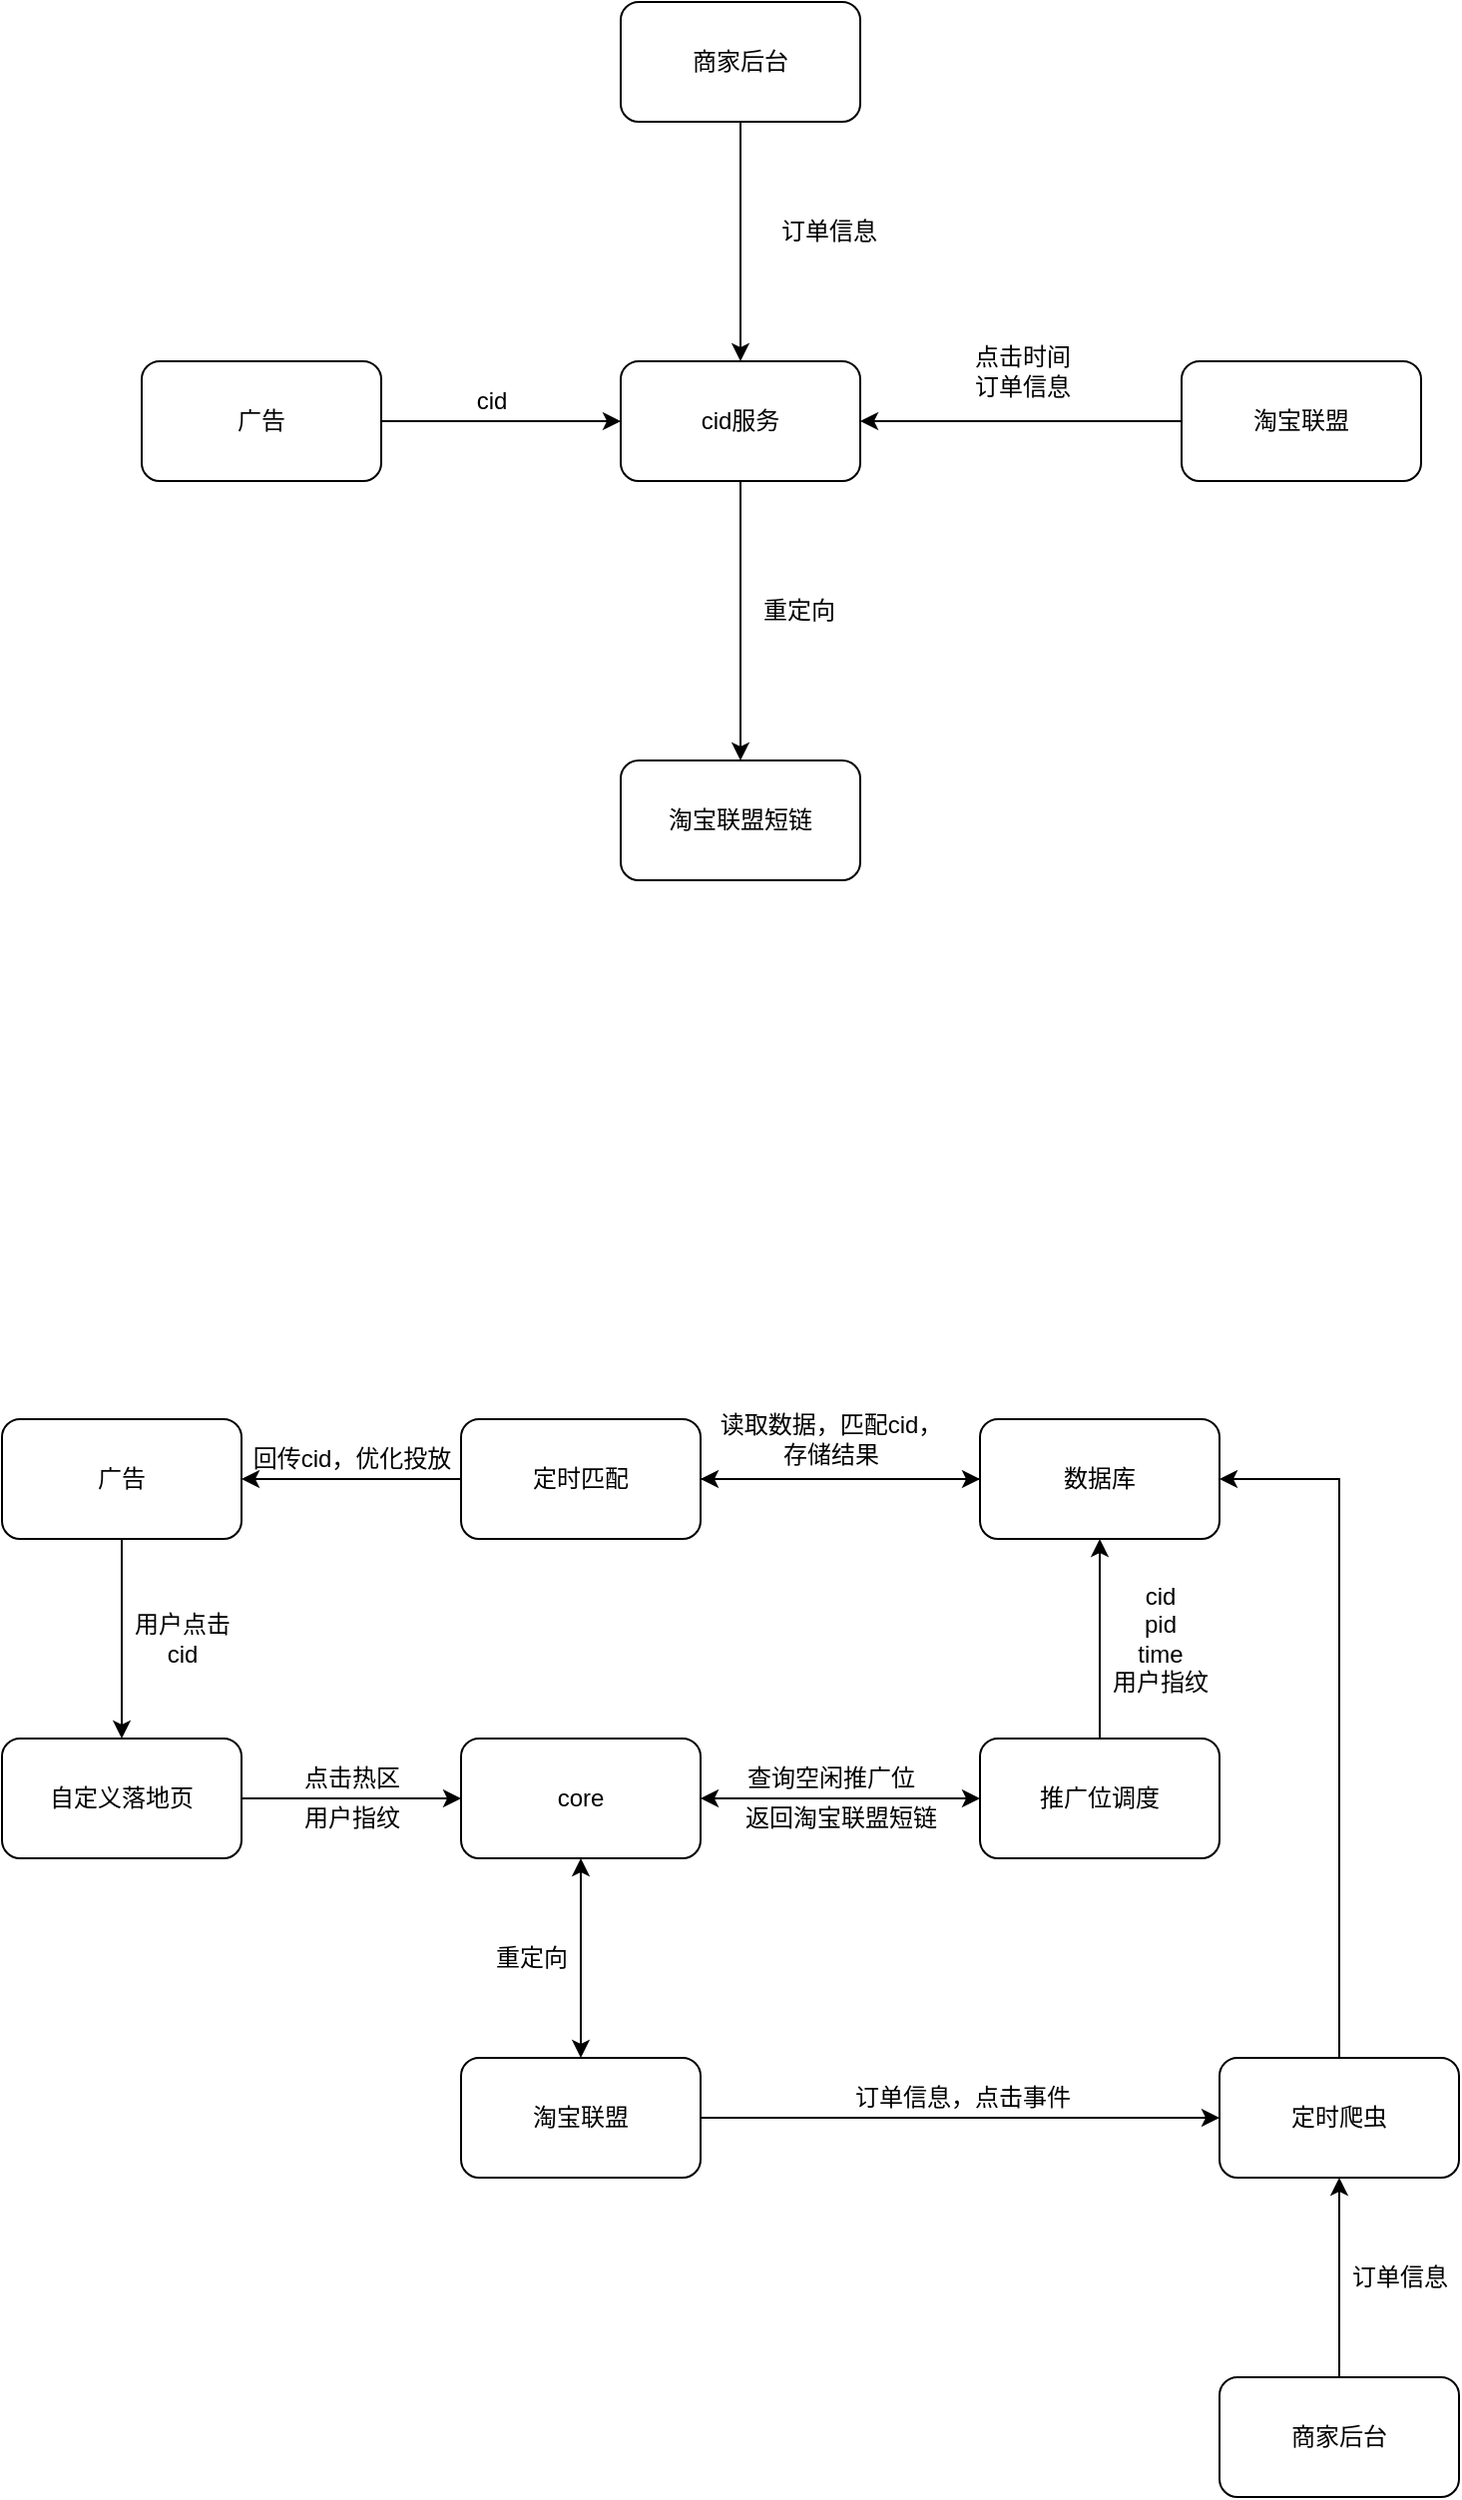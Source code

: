 <mxfile version="19.0.3" type="github" pages="2">
  <diagram id="D_swciktnPdjb46JudOr" name="Page-1">
    <mxGraphModel dx="1422" dy="804" grid="1" gridSize="10" guides="1" tooltips="1" connect="1" arrows="1" fold="1" page="1" pageScale="1" pageWidth="827" pageHeight="1169" math="0" shadow="0">
      <root>
        <mxCell id="0" />
        <mxCell id="1" parent="0" />
        <mxCell id="DQPmgrzYjxP60koyYohO-20" style="edgeStyle=orthogonalEdgeStyle;rounded=0;orthogonalLoop=1;jettySize=auto;html=1;entryX=0;entryY=0.5;entryDx=0;entryDy=0;" edge="1" parent="1" source="DQPmgrzYjxP60koyYohO-1" target="DQPmgrzYjxP60koyYohO-19">
          <mxGeometry relative="1" as="geometry" />
        </mxCell>
        <mxCell id="DQPmgrzYjxP60koyYohO-1" value="广告" style="rounded=1;whiteSpace=wrap;html=1;" vertex="1" parent="1">
          <mxGeometry x="100" y="280" width="120" height="60" as="geometry" />
        </mxCell>
        <mxCell id="DQPmgrzYjxP60koyYohO-10" style="edgeStyle=orthogonalEdgeStyle;rounded=0;orthogonalLoop=1;jettySize=auto;html=1;exitX=0.5;exitY=1;exitDx=0;exitDy=0;entryX=0.55;entryY=0.167;entryDx=0;entryDy=0;entryPerimeter=0;strokeColor=none;" edge="1" parent="1" target="DQPmgrzYjxP60koyYohO-9">
          <mxGeometry relative="1" as="geometry">
            <mxPoint x="400" y="340" as="sourcePoint" />
            <Array as="points">
              <mxPoint x="400" y="430" />
              <mxPoint x="400" y="430" />
            </Array>
          </mxGeometry>
        </mxCell>
        <mxCell id="DQPmgrzYjxP60koyYohO-8" value="cid" style="text;html=1;align=center;verticalAlign=middle;resizable=0;points=[];autosize=1;strokeColor=none;fillColor=none;" vertex="1" parent="1">
          <mxGeometry x="260" y="290" width="30" height="20" as="geometry" />
        </mxCell>
        <mxCell id="DQPmgrzYjxP60koyYohO-9" value="淘宝联盟短链" style="rounded=1;whiteSpace=wrap;html=1;" vertex="1" parent="1">
          <mxGeometry x="340" y="480" width="120" height="60" as="geometry" />
        </mxCell>
        <mxCell id="DQPmgrzYjxP60koyYohO-17" style="edgeStyle=orthogonalEdgeStyle;rounded=0;orthogonalLoop=1;jettySize=auto;html=1;entryX=1;entryY=0.5;entryDx=0;entryDy=0;" edge="1" parent="1" source="DQPmgrzYjxP60koyYohO-16" target="DQPmgrzYjxP60koyYohO-19">
          <mxGeometry relative="1" as="geometry">
            <mxPoint x="660" y="340" as="targetPoint" />
          </mxGeometry>
        </mxCell>
        <mxCell id="DQPmgrzYjxP60koyYohO-16" value="淘宝联盟" style="rounded=1;whiteSpace=wrap;html=1;" vertex="1" parent="1">
          <mxGeometry x="621" y="280" width="120" height="60" as="geometry" />
        </mxCell>
        <mxCell id="DQPmgrzYjxP60koyYohO-18" value="点击时间&lt;br&gt;订单信息" style="text;html=1;align=center;verticalAlign=middle;resizable=0;points=[];autosize=1;strokeColor=none;fillColor=none;" vertex="1" parent="1">
          <mxGeometry x="511" y="270" width="60" height="30" as="geometry" />
        </mxCell>
        <mxCell id="DQPmgrzYjxP60koyYohO-21" style="edgeStyle=orthogonalEdgeStyle;rounded=0;orthogonalLoop=1;jettySize=auto;html=1;exitX=0.5;exitY=1;exitDx=0;exitDy=0;entryX=0.5;entryY=0;entryDx=0;entryDy=0;" edge="1" parent="1" source="DQPmgrzYjxP60koyYohO-19" target="DQPmgrzYjxP60koyYohO-9">
          <mxGeometry relative="1" as="geometry">
            <mxPoint x="400" y="280" as="targetPoint" />
          </mxGeometry>
        </mxCell>
        <mxCell id="DQPmgrzYjxP60koyYohO-19" value="cid服务" style="rounded=1;whiteSpace=wrap;html=1;" vertex="1" parent="1">
          <mxGeometry x="340" y="280" width="120" height="60" as="geometry" />
        </mxCell>
        <mxCell id="DQPmgrzYjxP60koyYohO-22" value="重定向" style="text;html=1;align=center;verticalAlign=middle;resizable=0;points=[];autosize=1;strokeColor=none;fillColor=none;" vertex="1" parent="1">
          <mxGeometry x="404" y="395" width="50" height="20" as="geometry" />
        </mxCell>
        <mxCell id="DQPmgrzYjxP60koyYohO-24" style="edgeStyle=orthogonalEdgeStyle;rounded=0;orthogonalLoop=1;jettySize=auto;html=1;entryX=0.5;entryY=0;entryDx=0;entryDy=0;" edge="1" parent="1" source="DQPmgrzYjxP60koyYohO-23" target="DQPmgrzYjxP60koyYohO-19">
          <mxGeometry relative="1" as="geometry" />
        </mxCell>
        <mxCell id="DQPmgrzYjxP60koyYohO-23" value="商家后台" style="rounded=1;whiteSpace=wrap;html=1;" vertex="1" parent="1">
          <mxGeometry x="340" y="100" width="120" height="60" as="geometry" />
        </mxCell>
        <mxCell id="DQPmgrzYjxP60koyYohO-25" value="订单信息" style="text;html=1;align=center;verticalAlign=middle;resizable=0;points=[];autosize=1;strokeColor=none;fillColor=none;" vertex="1" parent="1">
          <mxGeometry x="414" y="205" width="60" height="20" as="geometry" />
        </mxCell>
        <mxCell id="-0w_Gq1OZ1xAUIWFBaJH-15" style="edgeStyle=orthogonalEdgeStyle;rounded=0;orthogonalLoop=1;jettySize=auto;html=1;entryX=1;entryY=0.5;entryDx=0;entryDy=0;shadow=0;startArrow=none;startFill=0;" edge="1" parent="1" source="-0w_Gq1OZ1xAUIWFBaJH-2" target="-0w_Gq1OZ1xAUIWFBaJH-3">
          <mxGeometry relative="1" as="geometry">
            <Array as="points">
              <mxPoint x="700" y="840" />
            </Array>
          </mxGeometry>
        </mxCell>
        <mxCell id="-0w_Gq1OZ1xAUIWFBaJH-2" value="定时爬虫" style="rounded=1;whiteSpace=wrap;html=1;" vertex="1" parent="1">
          <mxGeometry x="640" y="1130" width="120" height="60" as="geometry" />
        </mxCell>
        <mxCell id="-0w_Gq1OZ1xAUIWFBaJH-18" style="edgeStyle=orthogonalEdgeStyle;rounded=0;orthogonalLoop=1;jettySize=auto;html=1;shadow=0;startArrow=none;startFill=0;" edge="1" parent="1" source="-0w_Gq1OZ1xAUIWFBaJH-3">
          <mxGeometry relative="1" as="geometry">
            <mxPoint x="380" y="840" as="targetPoint" />
          </mxGeometry>
        </mxCell>
        <mxCell id="-0w_Gq1OZ1xAUIWFBaJH-3" value="数据库" style="rounded=1;whiteSpace=wrap;html=1;" vertex="1" parent="1">
          <mxGeometry x="520" y="810" width="120" height="60" as="geometry" />
        </mxCell>
        <mxCell id="-0w_Gq1OZ1xAUIWFBaJH-14" style="edgeStyle=orthogonalEdgeStyle;rounded=0;orthogonalLoop=1;jettySize=auto;html=1;entryX=0;entryY=0.5;entryDx=0;entryDy=0;shadow=0;startArrow=none;startFill=0;" edge="1" parent="1" source="-0w_Gq1OZ1xAUIWFBaJH-4" target="-0w_Gq1OZ1xAUIWFBaJH-2">
          <mxGeometry relative="1" as="geometry" />
        </mxCell>
        <mxCell id="-0w_Gq1OZ1xAUIWFBaJH-4" value="淘宝联盟" style="rounded=1;whiteSpace=wrap;html=1;" vertex="1" parent="1">
          <mxGeometry x="260" y="1130" width="120" height="60" as="geometry" />
        </mxCell>
        <mxCell id="-0w_Gq1OZ1xAUIWFBaJH-13" style="edgeStyle=orthogonalEdgeStyle;rounded=0;orthogonalLoop=1;jettySize=auto;html=1;entryX=0.5;entryY=1;entryDx=0;entryDy=0;shadow=0;startArrow=none;startFill=0;" edge="1" parent="1" source="-0w_Gq1OZ1xAUIWFBaJH-5" target="-0w_Gq1OZ1xAUIWFBaJH-3">
          <mxGeometry relative="1" as="geometry" />
        </mxCell>
        <mxCell id="-0w_Gq1OZ1xAUIWFBaJH-5" value="推广位调度" style="rounded=1;whiteSpace=wrap;html=1;" vertex="1" parent="1">
          <mxGeometry x="520" y="970" width="120" height="60" as="geometry" />
        </mxCell>
        <mxCell id="-0w_Gq1OZ1xAUIWFBaJH-9" style="edgeStyle=orthogonalEdgeStyle;rounded=0;orthogonalLoop=1;jettySize=auto;html=1;entryX=0;entryY=0.5;entryDx=0;entryDy=0;startArrow=classic;startFill=1;shadow=0;" edge="1" parent="1" source="-0w_Gq1OZ1xAUIWFBaJH-6" target="-0w_Gq1OZ1xAUIWFBaJH-5">
          <mxGeometry relative="1" as="geometry" />
        </mxCell>
        <mxCell id="-0w_Gq1OZ1xAUIWFBaJH-10" style="edgeStyle=orthogonalEdgeStyle;rounded=0;orthogonalLoop=1;jettySize=auto;html=1;entryX=0.5;entryY=0;entryDx=0;entryDy=0;shadow=0;startArrow=classic;startFill=1;" edge="1" parent="1" source="-0w_Gq1OZ1xAUIWFBaJH-6" target="-0w_Gq1OZ1xAUIWFBaJH-4">
          <mxGeometry relative="1" as="geometry" />
        </mxCell>
        <mxCell id="-0w_Gq1OZ1xAUIWFBaJH-6" value="core" style="rounded=1;whiteSpace=wrap;html=1;" vertex="1" parent="1">
          <mxGeometry x="260" y="970" width="120" height="60" as="geometry" />
        </mxCell>
        <mxCell id="-0w_Gq1OZ1xAUIWFBaJH-34" style="edgeStyle=orthogonalEdgeStyle;rounded=0;orthogonalLoop=1;jettySize=auto;html=1;entryX=0.5;entryY=0;entryDx=0;entryDy=0;shadow=0;startArrow=none;startFill=0;" edge="1" parent="1" source="-0w_Gq1OZ1xAUIWFBaJH-7" target="-0w_Gq1OZ1xAUIWFBaJH-32">
          <mxGeometry relative="1" as="geometry" />
        </mxCell>
        <mxCell id="-0w_Gq1OZ1xAUIWFBaJH-7" value="广告" style="rounded=1;whiteSpace=wrap;html=1;" vertex="1" parent="1">
          <mxGeometry x="30" y="810" width="120" height="60" as="geometry" />
        </mxCell>
        <mxCell id="-0w_Gq1OZ1xAUIWFBaJH-11" value="重定向" style="text;html=1;align=center;verticalAlign=middle;resizable=0;points=[];autosize=1;strokeColor=none;fillColor=none;" vertex="1" parent="1">
          <mxGeometry x="270" y="1070" width="50" height="20" as="geometry" />
        </mxCell>
        <mxCell id="-0w_Gq1OZ1xAUIWFBaJH-17" style="edgeStyle=orthogonalEdgeStyle;rounded=0;orthogonalLoop=1;jettySize=auto;html=1;entryX=0;entryY=0.5;entryDx=0;entryDy=0;shadow=0;startArrow=none;startFill=0;" edge="1" parent="1" source="-0w_Gq1OZ1xAUIWFBaJH-16" target="-0w_Gq1OZ1xAUIWFBaJH-3">
          <mxGeometry relative="1" as="geometry" />
        </mxCell>
        <mxCell id="-0w_Gq1OZ1xAUIWFBaJH-33" style="edgeStyle=orthogonalEdgeStyle;rounded=0;orthogonalLoop=1;jettySize=auto;html=1;entryX=1;entryY=0.5;entryDx=0;entryDy=0;shadow=0;startArrow=none;startFill=0;" edge="1" parent="1" source="-0w_Gq1OZ1xAUIWFBaJH-16" target="-0w_Gq1OZ1xAUIWFBaJH-7">
          <mxGeometry relative="1" as="geometry" />
        </mxCell>
        <mxCell id="-0w_Gq1OZ1xAUIWFBaJH-16" value="定时匹配" style="rounded=1;whiteSpace=wrap;html=1;" vertex="1" parent="1">
          <mxGeometry x="260" y="810" width="120" height="60" as="geometry" />
        </mxCell>
        <mxCell id="-0w_Gq1OZ1xAUIWFBaJH-21" style="edgeStyle=orthogonalEdgeStyle;rounded=0;orthogonalLoop=1;jettySize=auto;html=1;entryX=0.5;entryY=1;entryDx=0;entryDy=0;shadow=0;startArrow=none;startFill=0;" edge="1" parent="1" source="-0w_Gq1OZ1xAUIWFBaJH-20" target="-0w_Gq1OZ1xAUIWFBaJH-2">
          <mxGeometry relative="1" as="geometry" />
        </mxCell>
        <mxCell id="-0w_Gq1OZ1xAUIWFBaJH-20" value="商家后台" style="rounded=1;whiteSpace=wrap;html=1;" vertex="1" parent="1">
          <mxGeometry x="640" y="1290" width="120" height="60" as="geometry" />
        </mxCell>
        <mxCell id="-0w_Gq1OZ1xAUIWFBaJH-22" value="订单信息" style="text;html=1;align=center;verticalAlign=middle;resizable=0;points=[];autosize=1;strokeColor=none;fillColor=none;" vertex="1" parent="1">
          <mxGeometry x="700" y="1230" width="60" height="20" as="geometry" />
        </mxCell>
        <mxCell id="-0w_Gq1OZ1xAUIWFBaJH-23" value="订单信息，点击事件" style="text;html=1;align=center;verticalAlign=middle;resizable=0;points=[];autosize=1;strokeColor=none;fillColor=none;" vertex="1" parent="1">
          <mxGeometry x="451" y="1140" width="120" height="20" as="geometry" />
        </mxCell>
        <mxCell id="-0w_Gq1OZ1xAUIWFBaJH-25" value="读取数据，匹配cid，&lt;br&gt;存储结果" style="text;html=1;align=center;verticalAlign=middle;resizable=0;points=[];autosize=1;strokeColor=none;fillColor=none;" vertex="1" parent="1">
          <mxGeometry x="380" y="805" width="130" height="30" as="geometry" />
        </mxCell>
        <mxCell id="-0w_Gq1OZ1xAUIWFBaJH-26" value="查询空闲推广位" style="text;html=1;align=center;verticalAlign=middle;resizable=0;points=[];autosize=1;strokeColor=none;fillColor=none;" vertex="1" parent="1">
          <mxGeometry x="395" y="980" width="100" height="20" as="geometry" />
        </mxCell>
        <mxCell id="-0w_Gq1OZ1xAUIWFBaJH-27" value="返回淘宝联盟短链" style="text;html=1;align=center;verticalAlign=middle;resizable=0;points=[];autosize=1;strokeColor=none;fillColor=none;" vertex="1" parent="1">
          <mxGeometry x="395" y="1000" width="110" height="20" as="geometry" />
        </mxCell>
        <mxCell id="-0w_Gq1OZ1xAUIWFBaJH-28" value="回传cid，优化投放" style="text;html=1;align=center;verticalAlign=middle;resizable=0;points=[];autosize=1;strokeColor=none;fillColor=none;" vertex="1" parent="1">
          <mxGeometry x="150" y="820" width="110" height="20" as="geometry" />
        </mxCell>
        <mxCell id="-0w_Gq1OZ1xAUIWFBaJH-29" value="用户点击&lt;br&gt;cid" style="text;html=1;align=center;verticalAlign=middle;resizable=0;points=[];autosize=1;strokeColor=none;fillColor=none;" vertex="1" parent="1">
          <mxGeometry x="90" y="905" width="60" height="30" as="geometry" />
        </mxCell>
        <mxCell id="-0w_Gq1OZ1xAUIWFBaJH-31" value="cid&lt;br&gt;pid&lt;br&gt;time&lt;br&gt;用户指纹" style="text;html=1;align=center;verticalAlign=middle;resizable=0;points=[];autosize=1;strokeColor=none;fillColor=none;" vertex="1" parent="1">
          <mxGeometry x="580" y="890" width="60" height="60" as="geometry" />
        </mxCell>
        <mxCell id="-0w_Gq1OZ1xAUIWFBaJH-35" style="edgeStyle=orthogonalEdgeStyle;rounded=0;orthogonalLoop=1;jettySize=auto;html=1;entryX=0;entryY=0.5;entryDx=0;entryDy=0;shadow=0;startArrow=none;startFill=0;" edge="1" parent="1" source="-0w_Gq1OZ1xAUIWFBaJH-32" target="-0w_Gq1OZ1xAUIWFBaJH-6">
          <mxGeometry relative="1" as="geometry" />
        </mxCell>
        <mxCell id="-0w_Gq1OZ1xAUIWFBaJH-32" value="自定义落地页" style="rounded=1;whiteSpace=wrap;html=1;" vertex="1" parent="1">
          <mxGeometry x="30" y="970" width="120" height="60" as="geometry" />
        </mxCell>
        <mxCell id="-0w_Gq1OZ1xAUIWFBaJH-36" value="点击热区" style="text;html=1;align=center;verticalAlign=middle;resizable=0;points=[];autosize=1;strokeColor=none;fillColor=none;" vertex="1" parent="1">
          <mxGeometry x="175" y="980" width="60" height="20" as="geometry" />
        </mxCell>
        <mxCell id="-0w_Gq1OZ1xAUIWFBaJH-38" value="用户指纹" style="text;html=1;align=center;verticalAlign=middle;resizable=0;points=[];autosize=1;strokeColor=none;fillColor=none;" vertex="1" parent="1">
          <mxGeometry x="175" y="1000" width="60" height="20" as="geometry" />
        </mxCell>
      </root>
    </mxGraphModel>
  </diagram>
  <diagram id="JkVqJfNdj9v2ZmovP4rx" name="Page-2">
    <mxGraphModel dx="1422" dy="804" grid="1" gridSize="10" guides="1" tooltips="1" connect="1" arrows="1" fold="1" page="1" pageScale="1" pageWidth="827" pageHeight="1169" math="0" shadow="0">
      <root>
        <mxCell id="0" />
        <mxCell id="1" parent="0" />
      </root>
    </mxGraphModel>
  </diagram>
</mxfile>
